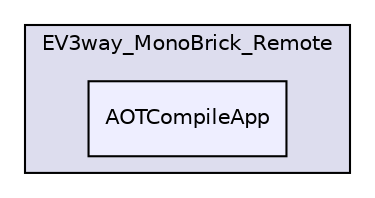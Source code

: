 digraph "C:/Projects/ETrobo/Yokohama/src/EV3way_MonoBrick_Remote/AOTCompileApp" {
  compound=true
  node [ fontsize="10", fontname="Helvetica"];
  edge [ labelfontsize="10", labelfontname="Helvetica"];
  subgraph clusterdir_65d0cf6feb4b0c8ae4e0facaafaa2a25 {
    graph [ bgcolor="#ddddee", pencolor="black", label="EV3way_MonoBrick_Remote" fontname="Helvetica", fontsize="10", URL="dir_65d0cf6feb4b0c8ae4e0facaafaa2a25.html"]
  dir_dc4d5974500134e96b53ac805b8396e9 [shape=box, label="AOTCompileApp", style="filled", fillcolor="#eeeeff", pencolor="black", URL="dir_dc4d5974500134e96b53ac805b8396e9.html"];
  }
}
